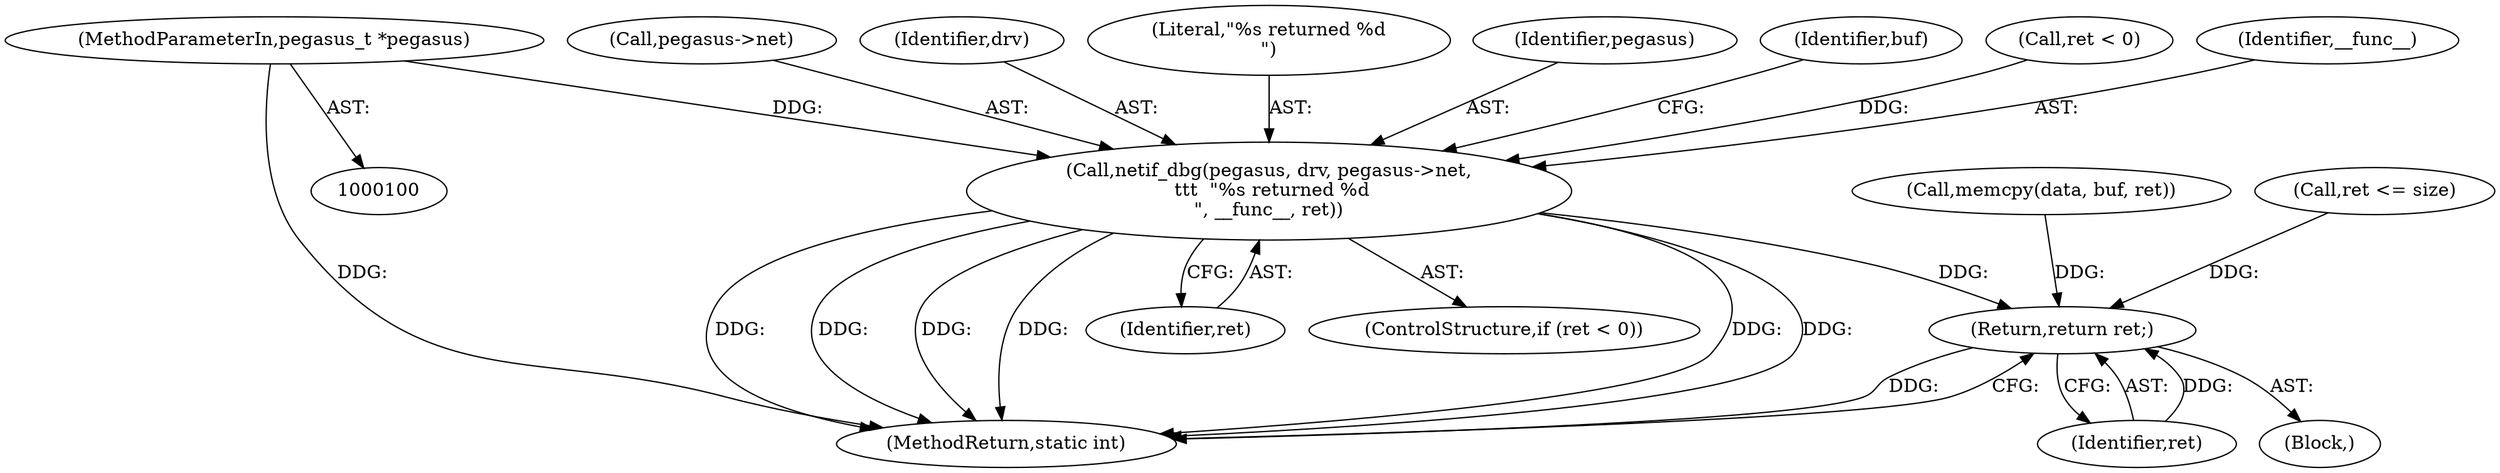 digraph "0_linux_5593523f968bc86d42a035c6df47d5e0979b5ace@pointer" {
"1000101" [label="(MethodParameterIn,pegasus_t *pegasus)"];
"1000141" [label="(Call,netif_dbg(pegasus, drv, pegasus->net,\n \t\t\t  \"%s returned %d\n\", __func__, ret))"];
"1000161" [label="(Return,return ret;)"];
"1000163" [label="(MethodReturn,static int)"];
"1000149" [label="(Identifier,ret)"];
"1000144" [label="(Call,pegasus->net)"];
"1000143" [label="(Identifier,drv)"];
"1000161" [label="(Return,return ret;)"];
"1000155" [label="(Call,memcpy(data, buf, ret))"];
"1000152" [label="(Call,ret <= size)"];
"1000137" [label="(ControlStructure,if (ret < 0))"];
"1000147" [label="(Literal,\"%s returned %d\n\")"];
"1000142" [label="(Identifier,pegasus)"];
"1000160" [label="(Identifier,buf)"];
"1000105" [label="(Block,)"];
"1000101" [label="(MethodParameterIn,pegasus_t *pegasus)"];
"1000162" [label="(Identifier,ret)"];
"1000141" [label="(Call,netif_dbg(pegasus, drv, pegasus->net,\n \t\t\t  \"%s returned %d\n\", __func__, ret))"];
"1000138" [label="(Call,ret < 0)"];
"1000148" [label="(Identifier,__func__)"];
"1000101" -> "1000100"  [label="AST: "];
"1000101" -> "1000163"  [label="DDG: "];
"1000101" -> "1000141"  [label="DDG: "];
"1000141" -> "1000137"  [label="AST: "];
"1000141" -> "1000149"  [label="CFG: "];
"1000142" -> "1000141"  [label="AST: "];
"1000143" -> "1000141"  [label="AST: "];
"1000144" -> "1000141"  [label="AST: "];
"1000147" -> "1000141"  [label="AST: "];
"1000148" -> "1000141"  [label="AST: "];
"1000149" -> "1000141"  [label="AST: "];
"1000160" -> "1000141"  [label="CFG: "];
"1000141" -> "1000163"  [label="DDG: "];
"1000141" -> "1000163"  [label="DDG: "];
"1000141" -> "1000163"  [label="DDG: "];
"1000141" -> "1000163"  [label="DDG: "];
"1000141" -> "1000163"  [label="DDG: "];
"1000141" -> "1000163"  [label="DDG: "];
"1000138" -> "1000141"  [label="DDG: "];
"1000141" -> "1000161"  [label="DDG: "];
"1000161" -> "1000105"  [label="AST: "];
"1000161" -> "1000162"  [label="CFG: "];
"1000162" -> "1000161"  [label="AST: "];
"1000163" -> "1000161"  [label="CFG: "];
"1000161" -> "1000163"  [label="DDG: "];
"1000162" -> "1000161"  [label="DDG: "];
"1000155" -> "1000161"  [label="DDG: "];
"1000152" -> "1000161"  [label="DDG: "];
}
